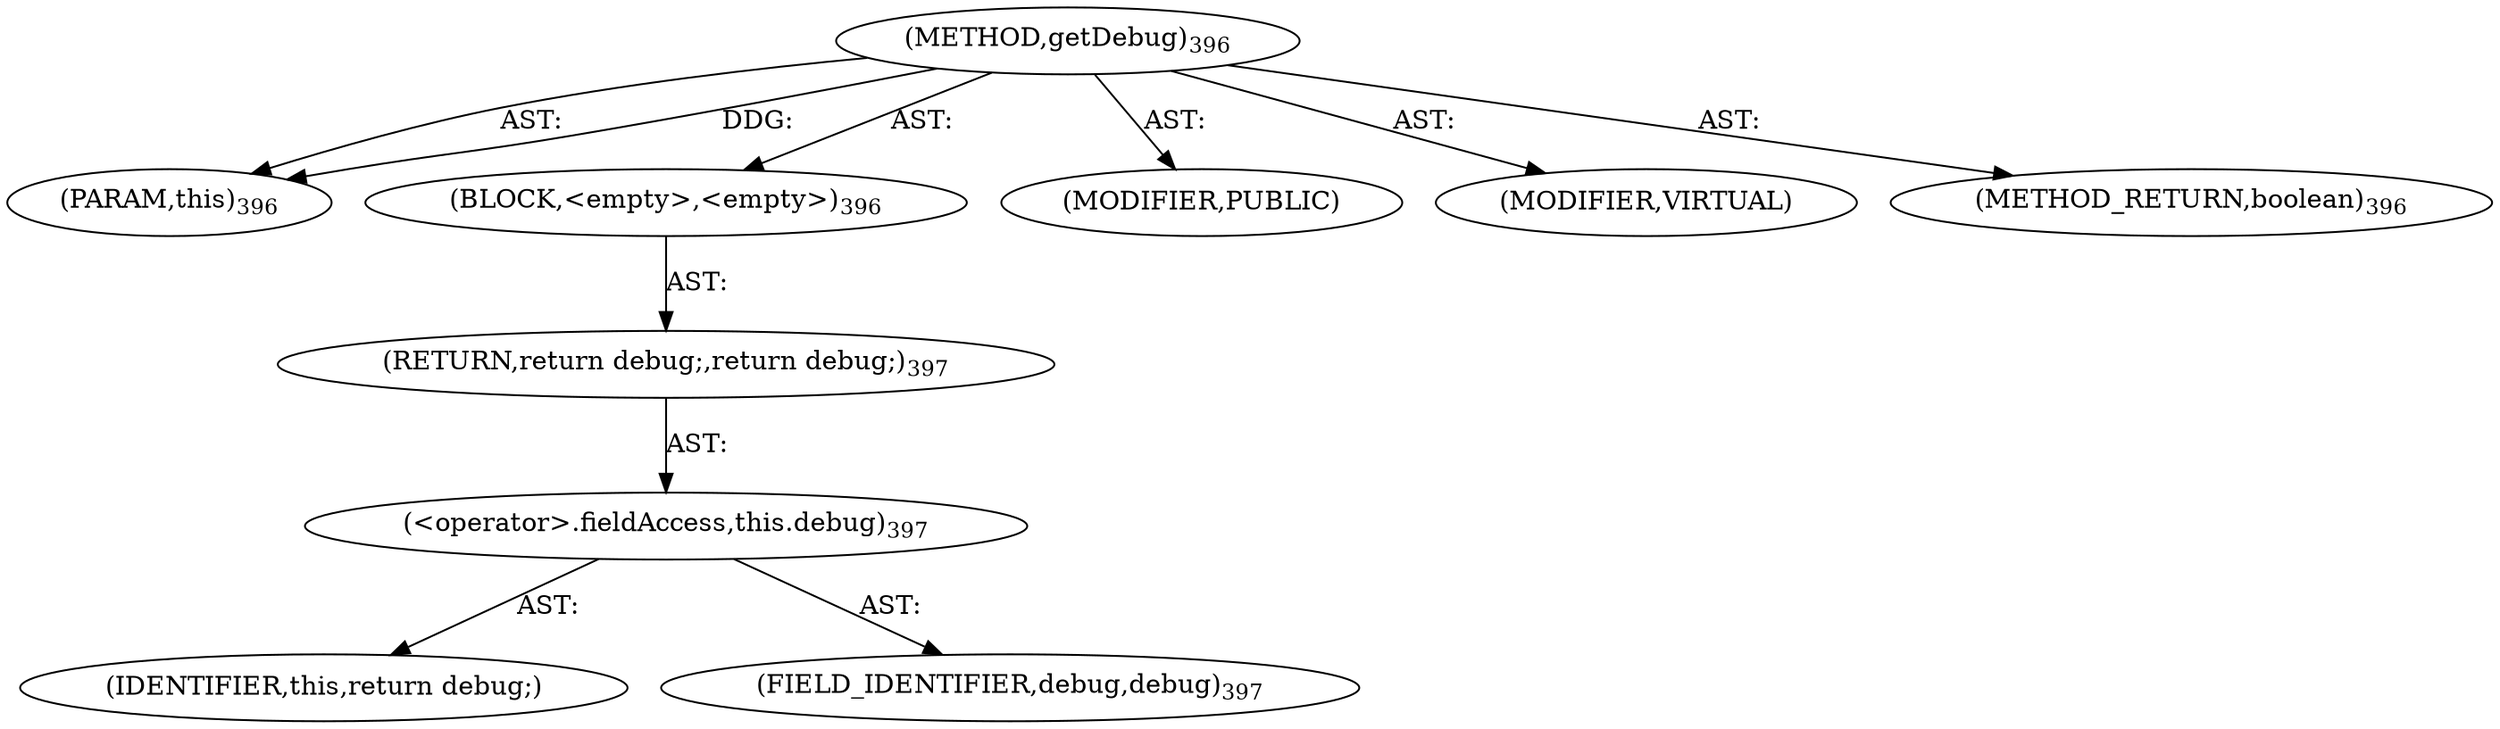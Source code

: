 digraph "getDebug" {  
"111669149710" [label = <(METHOD,getDebug)<SUB>396</SUB>> ]
"115964117031" [label = <(PARAM,this)<SUB>396</SUB>> ]
"25769803796" [label = <(BLOCK,&lt;empty&gt;,&lt;empty&gt;)<SUB>396</SUB>> ]
"146028888073" [label = <(RETURN,return debug;,return debug;)<SUB>397</SUB>> ]
"30064771167" [label = <(&lt;operator&gt;.fieldAccess,this.debug)<SUB>397</SUB>> ]
"68719476839" [label = <(IDENTIFIER,this,return debug;)> ]
"55834574887" [label = <(FIELD_IDENTIFIER,debug,debug)<SUB>397</SUB>> ]
"133143986227" [label = <(MODIFIER,PUBLIC)> ]
"133143986228" [label = <(MODIFIER,VIRTUAL)> ]
"128849018894" [label = <(METHOD_RETURN,boolean)<SUB>396</SUB>> ]
  "111669149710" -> "115964117031"  [ label = "AST: "] 
  "111669149710" -> "25769803796"  [ label = "AST: "] 
  "111669149710" -> "133143986227"  [ label = "AST: "] 
  "111669149710" -> "133143986228"  [ label = "AST: "] 
  "111669149710" -> "128849018894"  [ label = "AST: "] 
  "25769803796" -> "146028888073"  [ label = "AST: "] 
  "146028888073" -> "30064771167"  [ label = "AST: "] 
  "30064771167" -> "68719476839"  [ label = "AST: "] 
  "30064771167" -> "55834574887"  [ label = "AST: "] 
  "111669149710" -> "115964117031"  [ label = "DDG: "] 
}
